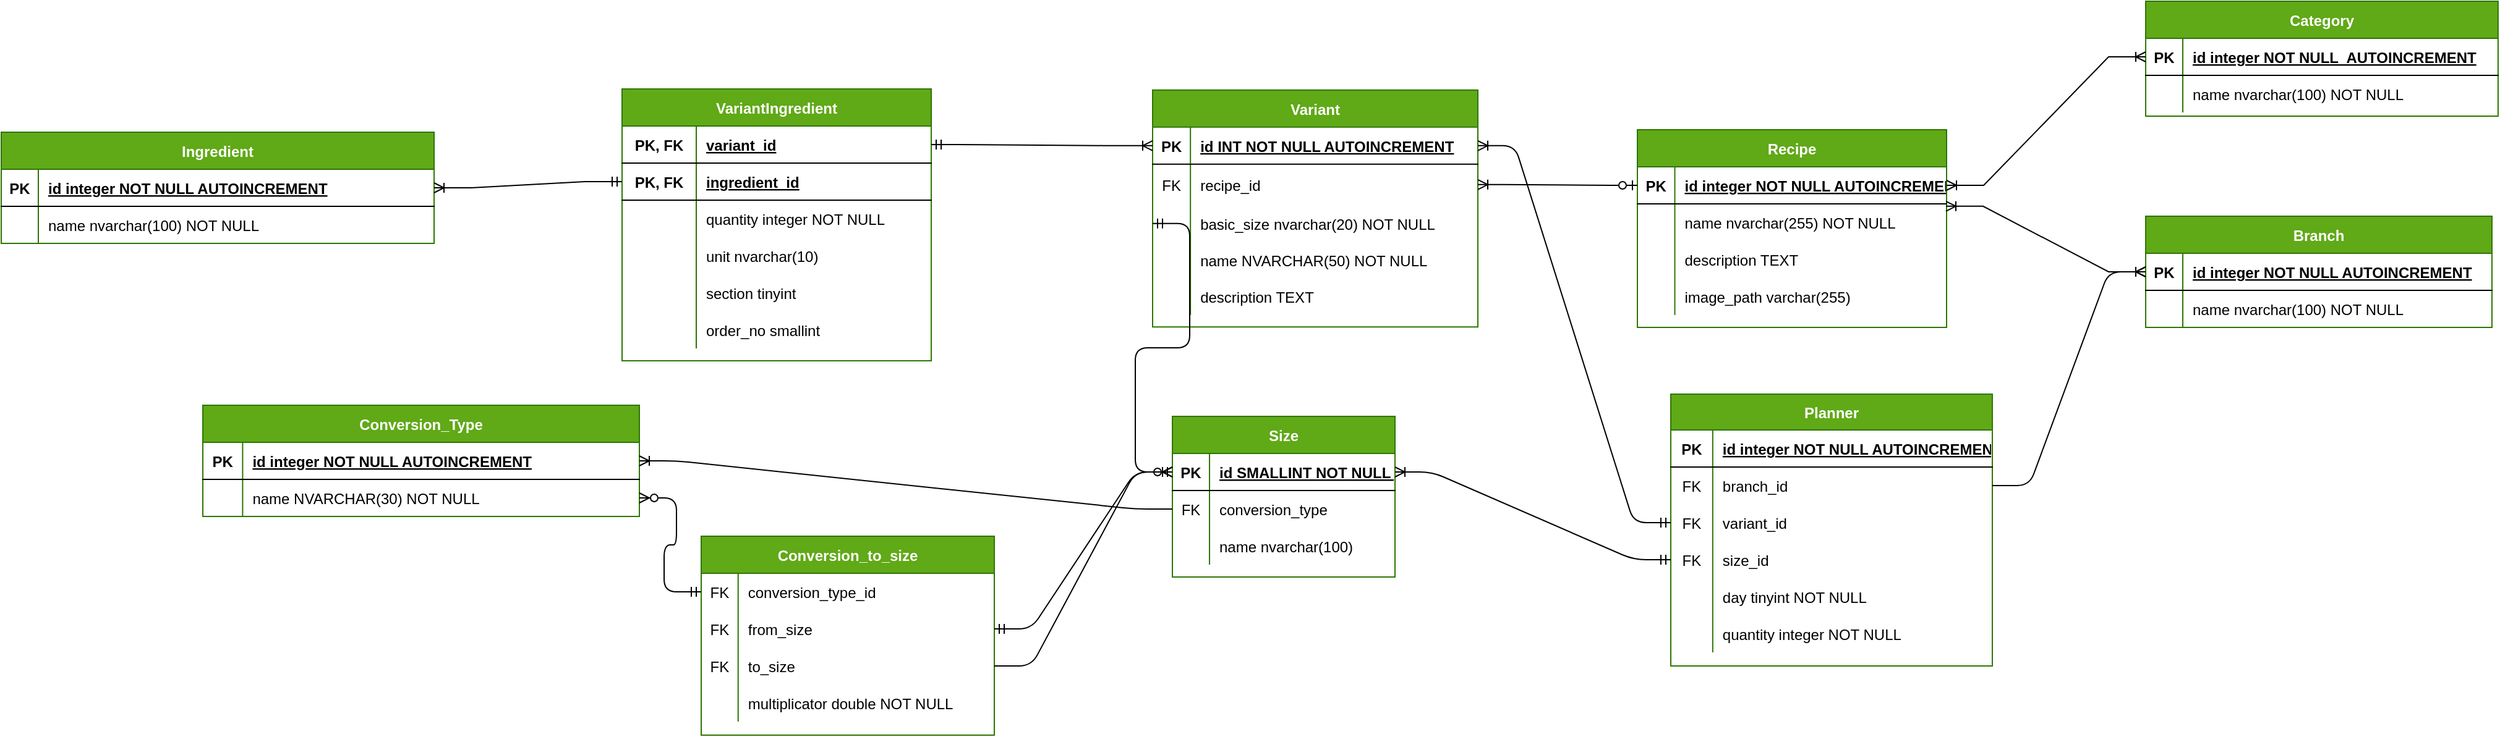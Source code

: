 <mxfile>
    <diagram id="R2lEEEUBdFMjLlhIrx00" name="Page-1">
        <mxGraphModel dx="2978" dy="829" grid="0" gridSize="10" guides="1" tooltips="1" connect="1" arrows="1" fold="1" page="0" pageScale="1" pageWidth="850" pageHeight="1100" math="0" shadow="0" extFonts="Permanent Marker^https://fonts.googleapis.com/css?family=Permanent+Marker">
            <root>
                <mxCell id="0"/>
                <mxCell id="1" parent="0"/>
                <mxCell id="C-vyLk0tnHw3VtMMgP7b-2" value="Category" style="shape=table;startSize=30;container=1;collapsible=1;childLayout=tableLayout;fixedRows=1;rowLines=0;fontStyle=1;align=center;resizeLast=1;fillColor=#60a917;fontColor=#ffffff;strokeColor=#2D7600;" parent="1" vertex="1">
                    <mxGeometry x="488" y="132" width="284.97" height="93" as="geometry"/>
                </mxCell>
                <mxCell id="C-vyLk0tnHw3VtMMgP7b-3" value="" style="shape=partialRectangle;collapsible=0;dropTarget=0;pointerEvents=0;fillColor=none;points=[[0,0.5],[1,0.5]];portConstraint=eastwest;top=0;left=0;right=0;bottom=1;" parent="C-vyLk0tnHw3VtMMgP7b-2" vertex="1">
                    <mxGeometry y="30" width="284.97" height="30" as="geometry"/>
                </mxCell>
                <mxCell id="C-vyLk0tnHw3VtMMgP7b-4" value="PK" style="shape=partialRectangle;overflow=hidden;connectable=0;fillColor=none;top=0;left=0;bottom=0;right=0;fontStyle=1;" parent="C-vyLk0tnHw3VtMMgP7b-3" vertex="1">
                    <mxGeometry width="30" height="30" as="geometry">
                        <mxRectangle width="30" height="30" as="alternateBounds"/>
                    </mxGeometry>
                </mxCell>
                <mxCell id="C-vyLk0tnHw3VtMMgP7b-5" value="id integer NOT NULL  AUTOINCREMENT" style="shape=partialRectangle;overflow=hidden;connectable=0;fillColor=none;top=0;left=0;bottom=0;right=0;align=left;spacingLeft=6;fontStyle=5;" parent="C-vyLk0tnHw3VtMMgP7b-3" vertex="1">
                    <mxGeometry x="30" width="254.97" height="30" as="geometry">
                        <mxRectangle width="254.97" height="30" as="alternateBounds"/>
                    </mxGeometry>
                </mxCell>
                <mxCell id="C-vyLk0tnHw3VtMMgP7b-6" value="" style="shape=partialRectangle;collapsible=0;dropTarget=0;pointerEvents=0;fillColor=none;points=[[0,0.5],[1,0.5]];portConstraint=eastwest;top=0;left=0;right=0;bottom=0;" parent="C-vyLk0tnHw3VtMMgP7b-2" vertex="1">
                    <mxGeometry y="60" width="284.97" height="30" as="geometry"/>
                </mxCell>
                <mxCell id="C-vyLk0tnHw3VtMMgP7b-7" value="" style="shape=partialRectangle;overflow=hidden;connectable=0;fillColor=none;top=0;left=0;bottom=0;right=0;" parent="C-vyLk0tnHw3VtMMgP7b-6" vertex="1">
                    <mxGeometry width="30" height="30" as="geometry">
                        <mxRectangle width="30" height="30" as="alternateBounds"/>
                    </mxGeometry>
                </mxCell>
                <mxCell id="C-vyLk0tnHw3VtMMgP7b-8" value="name nvarchar(100) NOT NULL" style="shape=partialRectangle;overflow=hidden;connectable=0;fillColor=none;top=0;left=0;bottom=0;right=0;align=left;spacingLeft=6;" parent="C-vyLk0tnHw3VtMMgP7b-6" vertex="1">
                    <mxGeometry x="30" width="254.97" height="30" as="geometry">
                        <mxRectangle width="254.97" height="30" as="alternateBounds"/>
                    </mxGeometry>
                </mxCell>
                <mxCell id="C-vyLk0tnHw3VtMMgP7b-23" value="Recipe" style="shape=table;startSize=30;container=1;collapsible=1;childLayout=tableLayout;fixedRows=1;rowLines=0;fontStyle=1;align=center;resizeLast=1;fillColor=#60a917;fontColor=#ffffff;strokeColor=#2D7600;" parent="1" vertex="1">
                    <mxGeometry x="77" y="236" width="250" height="160" as="geometry"/>
                </mxCell>
                <mxCell id="C-vyLk0tnHw3VtMMgP7b-24" value="" style="shape=partialRectangle;collapsible=0;dropTarget=0;pointerEvents=0;fillColor=none;points=[[0,0.5],[1,0.5]];portConstraint=eastwest;top=0;left=0;right=0;bottom=1;" parent="C-vyLk0tnHw3VtMMgP7b-23" vertex="1">
                    <mxGeometry y="30" width="250" height="30" as="geometry"/>
                </mxCell>
                <mxCell id="C-vyLk0tnHw3VtMMgP7b-25" value="PK" style="shape=partialRectangle;overflow=hidden;connectable=0;fillColor=none;top=0;left=0;bottom=0;right=0;fontStyle=1;" parent="C-vyLk0tnHw3VtMMgP7b-24" vertex="1">
                    <mxGeometry width="30.25" height="30" as="geometry">
                        <mxRectangle width="30.25" height="30" as="alternateBounds"/>
                    </mxGeometry>
                </mxCell>
                <mxCell id="C-vyLk0tnHw3VtMMgP7b-26" value="id integer NOT NULL AUTOINCREMENT" style="shape=partialRectangle;overflow=hidden;connectable=0;fillColor=none;top=0;left=0;bottom=0;right=0;align=left;spacingLeft=6;fontStyle=5;" parent="C-vyLk0tnHw3VtMMgP7b-24" vertex="1">
                    <mxGeometry x="30.25" width="219.75" height="30" as="geometry">
                        <mxRectangle width="219.75" height="30" as="alternateBounds"/>
                    </mxGeometry>
                </mxCell>
                <mxCell id="C-vyLk0tnHw3VtMMgP7b-27" value="" style="shape=partialRectangle;collapsible=0;dropTarget=0;pointerEvents=0;fillColor=none;points=[[0,0.5],[1,0.5]];portConstraint=eastwest;top=0;left=0;right=0;bottom=0;" parent="C-vyLk0tnHw3VtMMgP7b-23" vertex="1">
                    <mxGeometry y="60" width="250" height="30" as="geometry"/>
                </mxCell>
                <mxCell id="C-vyLk0tnHw3VtMMgP7b-28" value="" style="shape=partialRectangle;overflow=hidden;connectable=0;fillColor=none;top=0;left=0;bottom=0;right=0;" parent="C-vyLk0tnHw3VtMMgP7b-27" vertex="1">
                    <mxGeometry width="30.25" height="30" as="geometry">
                        <mxRectangle width="30.25" height="30" as="alternateBounds"/>
                    </mxGeometry>
                </mxCell>
                <mxCell id="C-vyLk0tnHw3VtMMgP7b-29" value="name nvarchar(255) NOT NULL" style="shape=partialRectangle;overflow=hidden;connectable=0;fillColor=none;top=0;left=0;bottom=0;right=0;align=left;spacingLeft=6;" parent="C-vyLk0tnHw3VtMMgP7b-27" vertex="1">
                    <mxGeometry x="30.25" width="219.75" height="30" as="geometry">
                        <mxRectangle width="219.75" height="30" as="alternateBounds"/>
                    </mxGeometry>
                </mxCell>
                <mxCell id="7V5k5rxInkLE_xDjsrg9-1" value="" style="shape=tableRow;horizontal=0;startSize=0;swimlaneHead=0;swimlaneBody=0;fillColor=none;collapsible=0;dropTarget=0;points=[[0,0.5],[1,0.5]];portConstraint=eastwest;top=0;left=0;right=0;bottom=0;" parent="C-vyLk0tnHw3VtMMgP7b-23" vertex="1">
                    <mxGeometry y="90" width="250" height="30" as="geometry"/>
                </mxCell>
                <mxCell id="7V5k5rxInkLE_xDjsrg9-2" value="" style="shape=partialRectangle;connectable=0;fillColor=none;top=0;left=0;bottom=0;right=0;editable=1;overflow=hidden;" parent="7V5k5rxInkLE_xDjsrg9-1" vertex="1">
                    <mxGeometry width="30.25" height="30" as="geometry">
                        <mxRectangle width="30.25" height="30" as="alternateBounds"/>
                    </mxGeometry>
                </mxCell>
                <mxCell id="7V5k5rxInkLE_xDjsrg9-3" value="description TEXT" style="shape=partialRectangle;connectable=0;fillColor=none;top=0;left=0;bottom=0;right=0;align=left;spacingLeft=6;overflow=hidden;" parent="7V5k5rxInkLE_xDjsrg9-1" vertex="1">
                    <mxGeometry x="30.25" width="219.75" height="30" as="geometry">
                        <mxRectangle width="219.75" height="30" as="alternateBounds"/>
                    </mxGeometry>
                </mxCell>
                <mxCell id="7V5k5rxInkLE_xDjsrg9-76" value="" style="shape=tableRow;horizontal=0;startSize=0;swimlaneHead=0;swimlaneBody=0;fillColor=none;collapsible=0;dropTarget=0;points=[[0,0.5],[1,0.5]];portConstraint=eastwest;top=0;left=0;right=0;bottom=0;" parent="C-vyLk0tnHw3VtMMgP7b-23" vertex="1">
                    <mxGeometry y="120" width="250" height="30" as="geometry"/>
                </mxCell>
                <mxCell id="7V5k5rxInkLE_xDjsrg9-77" value="" style="shape=partialRectangle;connectable=0;fillColor=none;top=0;left=0;bottom=0;right=0;editable=1;overflow=hidden;" parent="7V5k5rxInkLE_xDjsrg9-76" vertex="1">
                    <mxGeometry width="30.25" height="30" as="geometry">
                        <mxRectangle width="30.25" height="30" as="alternateBounds"/>
                    </mxGeometry>
                </mxCell>
                <mxCell id="7V5k5rxInkLE_xDjsrg9-78" value="image_path varchar(255)" style="shape=partialRectangle;connectable=0;fillColor=none;top=0;left=0;bottom=0;right=0;align=left;spacingLeft=6;overflow=hidden;" parent="7V5k5rxInkLE_xDjsrg9-76" vertex="1">
                    <mxGeometry x="30.25" width="219.75" height="30" as="geometry">
                        <mxRectangle width="219.75" height="30" as="alternateBounds"/>
                    </mxGeometry>
                </mxCell>
                <mxCell id="7V5k5rxInkLE_xDjsrg9-4" value="Ingredient" style="shape=table;startSize=30;container=1;collapsible=1;childLayout=tableLayout;fixedRows=1;rowLines=0;fontStyle=1;align=center;resizeLast=1;fillColor=#60a917;fontColor=#ffffff;strokeColor=#2D7600;" parent="1" vertex="1">
                    <mxGeometry x="-1246" y="238" width="350" height="90" as="geometry"/>
                </mxCell>
                <mxCell id="7V5k5rxInkLE_xDjsrg9-5" value="" style="shape=tableRow;horizontal=0;startSize=0;swimlaneHead=0;swimlaneBody=0;fillColor=none;collapsible=0;dropTarget=0;points=[[0,0.5],[1,0.5]];portConstraint=eastwest;top=0;left=0;right=0;bottom=1;" parent="7V5k5rxInkLE_xDjsrg9-4" vertex="1">
                    <mxGeometry y="30" width="350" height="30" as="geometry"/>
                </mxCell>
                <mxCell id="7V5k5rxInkLE_xDjsrg9-6" value="PK" style="shape=partialRectangle;connectable=0;fillColor=none;top=0;left=0;bottom=0;right=0;fontStyle=1;overflow=hidden;" parent="7V5k5rxInkLE_xDjsrg9-5" vertex="1">
                    <mxGeometry width="30" height="30" as="geometry">
                        <mxRectangle width="30" height="30" as="alternateBounds"/>
                    </mxGeometry>
                </mxCell>
                <mxCell id="7V5k5rxInkLE_xDjsrg9-7" value="id integer NOT NULL AUTOINCREMENT" style="shape=partialRectangle;connectable=0;fillColor=none;top=0;left=0;bottom=0;right=0;align=left;spacingLeft=6;fontStyle=5;overflow=hidden;" parent="7V5k5rxInkLE_xDjsrg9-5" vertex="1">
                    <mxGeometry x="30" width="320" height="30" as="geometry">
                        <mxRectangle width="320" height="30" as="alternateBounds"/>
                    </mxGeometry>
                </mxCell>
                <mxCell id="7V5k5rxInkLE_xDjsrg9-8" value="" style="shape=tableRow;horizontal=0;startSize=0;swimlaneHead=0;swimlaneBody=0;fillColor=none;collapsible=0;dropTarget=0;points=[[0,0.5],[1,0.5]];portConstraint=eastwest;top=0;left=0;right=0;bottom=0;" parent="7V5k5rxInkLE_xDjsrg9-4" vertex="1">
                    <mxGeometry y="60" width="350" height="30" as="geometry"/>
                </mxCell>
                <mxCell id="7V5k5rxInkLE_xDjsrg9-9" value="" style="shape=partialRectangle;connectable=0;fillColor=none;top=0;left=0;bottom=0;right=0;editable=1;overflow=hidden;" parent="7V5k5rxInkLE_xDjsrg9-8" vertex="1">
                    <mxGeometry width="30" height="30" as="geometry">
                        <mxRectangle width="30" height="30" as="alternateBounds"/>
                    </mxGeometry>
                </mxCell>
                <mxCell id="7V5k5rxInkLE_xDjsrg9-10" value="name nvarchar(100) NOT NULL" style="shape=partialRectangle;connectable=0;fillColor=none;top=0;left=0;bottom=0;right=0;align=left;spacingLeft=6;overflow=hidden;" parent="7V5k5rxInkLE_xDjsrg9-8" vertex="1">
                    <mxGeometry x="30" width="320" height="30" as="geometry">
                        <mxRectangle width="320" height="30" as="alternateBounds"/>
                    </mxGeometry>
                </mxCell>
                <mxCell id="7V5k5rxInkLE_xDjsrg9-21" value="Branch" style="shape=table;startSize=30;container=1;collapsible=1;childLayout=tableLayout;fixedRows=1;rowLines=0;fontStyle=1;align=center;resizeLast=1;fillColor=#60a917;fontColor=#ffffff;strokeColor=#2D7600;" parent="1" vertex="1">
                    <mxGeometry x="488" y="306" width="280" height="90" as="geometry"/>
                </mxCell>
                <mxCell id="7V5k5rxInkLE_xDjsrg9-22" value="" style="shape=tableRow;horizontal=0;startSize=0;swimlaneHead=0;swimlaneBody=0;fillColor=none;collapsible=0;dropTarget=0;points=[[0,0.5],[1,0.5]];portConstraint=eastwest;top=0;left=0;right=0;bottom=1;" parent="7V5k5rxInkLE_xDjsrg9-21" vertex="1">
                    <mxGeometry y="30" width="280" height="30" as="geometry"/>
                </mxCell>
                <mxCell id="7V5k5rxInkLE_xDjsrg9-23" value="PK" style="shape=partialRectangle;connectable=0;fillColor=none;top=0;left=0;bottom=0;right=0;fontStyle=1;overflow=hidden;" parent="7V5k5rxInkLE_xDjsrg9-22" vertex="1">
                    <mxGeometry width="30" height="30" as="geometry">
                        <mxRectangle width="30" height="30" as="alternateBounds"/>
                    </mxGeometry>
                </mxCell>
                <mxCell id="7V5k5rxInkLE_xDjsrg9-24" value="id integer NOT NULL AUTOINCREMENT" style="shape=partialRectangle;connectable=0;fillColor=none;top=0;left=0;bottom=0;right=0;align=left;spacingLeft=6;fontStyle=5;overflow=hidden;" parent="7V5k5rxInkLE_xDjsrg9-22" vertex="1">
                    <mxGeometry x="30" width="250" height="30" as="geometry">
                        <mxRectangle width="250" height="30" as="alternateBounds"/>
                    </mxGeometry>
                </mxCell>
                <mxCell id="7V5k5rxInkLE_xDjsrg9-25" value="" style="shape=tableRow;horizontal=0;startSize=0;swimlaneHead=0;swimlaneBody=0;fillColor=none;collapsible=0;dropTarget=0;points=[[0,0.5],[1,0.5]];portConstraint=eastwest;top=0;left=0;right=0;bottom=0;" parent="7V5k5rxInkLE_xDjsrg9-21" vertex="1">
                    <mxGeometry y="60" width="280" height="30" as="geometry"/>
                </mxCell>
                <mxCell id="7V5k5rxInkLE_xDjsrg9-26" value="" style="shape=partialRectangle;connectable=0;fillColor=none;top=0;left=0;bottom=0;right=0;editable=1;overflow=hidden;" parent="7V5k5rxInkLE_xDjsrg9-25" vertex="1">
                    <mxGeometry width="30" height="30" as="geometry">
                        <mxRectangle width="30" height="30" as="alternateBounds"/>
                    </mxGeometry>
                </mxCell>
                <mxCell id="7V5k5rxInkLE_xDjsrg9-27" value="name nvarchar(100) NOT NULL" style="shape=partialRectangle;connectable=0;fillColor=none;top=0;left=0;bottom=0;right=0;align=left;spacingLeft=6;overflow=hidden;" parent="7V5k5rxInkLE_xDjsrg9-25" vertex="1">
                    <mxGeometry x="30" width="250" height="30" as="geometry">
                        <mxRectangle width="250" height="30" as="alternateBounds"/>
                    </mxGeometry>
                </mxCell>
                <mxCell id="7V5k5rxInkLE_xDjsrg9-34" value="Planner" style="shape=table;startSize=29;container=1;collapsible=1;childLayout=tableLayout;fixedRows=1;rowLines=0;fontStyle=1;align=center;resizeLast=1;fillColor=#60a917;fontColor=#ffffff;strokeColor=#2D7600;" parent="1" vertex="1">
                    <mxGeometry x="104" y="450" width="260" height="220" as="geometry"/>
                </mxCell>
                <mxCell id="7V5k5rxInkLE_xDjsrg9-35" value="" style="shape=tableRow;horizontal=0;startSize=0;swimlaneHead=0;swimlaneBody=0;fillColor=none;collapsible=0;dropTarget=0;points=[[0,0.5],[1,0.5]];portConstraint=eastwest;top=0;left=0;right=0;bottom=1;" parent="7V5k5rxInkLE_xDjsrg9-34" vertex="1">
                    <mxGeometry y="29" width="260" height="30" as="geometry"/>
                </mxCell>
                <mxCell id="7V5k5rxInkLE_xDjsrg9-36" value="PK" style="shape=partialRectangle;connectable=0;fillColor=none;top=0;left=0;bottom=0;right=0;fontStyle=1;overflow=hidden;" parent="7V5k5rxInkLE_xDjsrg9-35" vertex="1">
                    <mxGeometry width="33.917" height="30" as="geometry">
                        <mxRectangle width="33.917" height="30" as="alternateBounds"/>
                    </mxGeometry>
                </mxCell>
                <mxCell id="7V5k5rxInkLE_xDjsrg9-37" value="id integer NOT NULL AUTOINCREMENT" style="shape=partialRectangle;connectable=0;fillColor=none;top=0;left=0;bottom=0;right=0;align=left;spacingLeft=6;fontStyle=5;overflow=hidden;" parent="7V5k5rxInkLE_xDjsrg9-35" vertex="1">
                    <mxGeometry x="33.917" width="226.083" height="30" as="geometry">
                        <mxRectangle width="226.083" height="30" as="alternateBounds"/>
                    </mxGeometry>
                </mxCell>
                <mxCell id="8" value="" style="shape=partialRectangle;collapsible=0;dropTarget=0;pointerEvents=0;fillColor=none;top=0;left=0;bottom=0;right=0;points=[[0,0.5],[1,0.5]];portConstraint=eastwest;" parent="7V5k5rxInkLE_xDjsrg9-34" vertex="1">
                    <mxGeometry y="59" width="260" height="30" as="geometry"/>
                </mxCell>
                <mxCell id="9" value="FK" style="shape=partialRectangle;connectable=0;fillColor=none;top=0;left=0;bottom=0;right=0;fontStyle=0;overflow=hidden;" parent="8" vertex="1">
                    <mxGeometry width="33.917" height="30" as="geometry">
                        <mxRectangle width="33.917" height="30" as="alternateBounds"/>
                    </mxGeometry>
                </mxCell>
                <mxCell id="10" value="branch_id" style="shape=partialRectangle;connectable=0;fillColor=none;top=0;left=0;bottom=0;right=0;align=left;spacingLeft=6;fontStyle=0;overflow=hidden;" parent="8" vertex="1">
                    <mxGeometry x="33.917" width="226.083" height="30" as="geometry">
                        <mxRectangle width="226.083" height="30" as="alternateBounds"/>
                    </mxGeometry>
                </mxCell>
                <mxCell id="7V5k5rxInkLE_xDjsrg9-38" value="" style="shape=tableRow;horizontal=0;startSize=0;swimlaneHead=0;swimlaneBody=0;fillColor=none;collapsible=0;dropTarget=0;points=[[0,0.5],[1,0.5]];portConstraint=eastwest;top=0;left=0;right=0;bottom=0;" parent="7V5k5rxInkLE_xDjsrg9-34" vertex="1">
                    <mxGeometry y="89" width="260" height="30" as="geometry"/>
                </mxCell>
                <mxCell id="7V5k5rxInkLE_xDjsrg9-39" value="FK" style="shape=partialRectangle;connectable=0;fillColor=none;top=0;left=0;bottom=0;right=0;editable=1;overflow=hidden;" parent="7V5k5rxInkLE_xDjsrg9-38" vertex="1">
                    <mxGeometry width="33.917" height="30" as="geometry">
                        <mxRectangle width="33.917" height="30" as="alternateBounds"/>
                    </mxGeometry>
                </mxCell>
                <mxCell id="7V5k5rxInkLE_xDjsrg9-40" value="variant_id" style="shape=partialRectangle;connectable=0;fillColor=none;top=0;left=0;bottom=0;right=0;align=left;spacingLeft=6;overflow=hidden;" parent="7V5k5rxInkLE_xDjsrg9-38" vertex="1">
                    <mxGeometry x="33.917" width="226.083" height="30" as="geometry">
                        <mxRectangle width="226.083" height="30" as="alternateBounds"/>
                    </mxGeometry>
                </mxCell>
                <mxCell id="64" value="" style="shape=partialRectangle;collapsible=0;dropTarget=0;pointerEvents=0;fillColor=none;top=0;left=0;bottom=0;right=0;points=[[0,0.5],[1,0.5]];portConstraint=eastwest;" parent="7V5k5rxInkLE_xDjsrg9-34" vertex="1">
                    <mxGeometry y="119" width="260" height="30" as="geometry"/>
                </mxCell>
                <mxCell id="65" value="FK" style="shape=partialRectangle;connectable=0;fillColor=none;top=0;left=0;bottom=0;right=0;fontStyle=0;overflow=hidden;" parent="64" vertex="1">
                    <mxGeometry width="33.917" height="30" as="geometry">
                        <mxRectangle width="33.917" height="30" as="alternateBounds"/>
                    </mxGeometry>
                </mxCell>
                <mxCell id="66" value="size_id" style="shape=partialRectangle;connectable=0;fillColor=none;top=0;left=0;bottom=0;right=0;align=left;spacingLeft=6;fontStyle=0;overflow=hidden;" parent="64" vertex="1">
                    <mxGeometry x="33.917" width="226.083" height="30" as="geometry">
                        <mxRectangle width="226.083" height="30" as="alternateBounds"/>
                    </mxGeometry>
                </mxCell>
                <mxCell id="2" value="" style="shape=partialRectangle;collapsible=0;dropTarget=0;pointerEvents=0;fillColor=none;top=0;left=0;bottom=0;right=0;points=[[0,0.5],[1,0.5]];portConstraint=eastwest;" parent="7V5k5rxInkLE_xDjsrg9-34" vertex="1">
                    <mxGeometry y="149" width="260" height="30" as="geometry"/>
                </mxCell>
                <mxCell id="3" value="" style="shape=partialRectangle;connectable=0;fillColor=none;top=0;left=0;bottom=0;right=0;editable=1;overflow=hidden;" parent="2" vertex="1">
                    <mxGeometry width="33.917" height="30" as="geometry">
                        <mxRectangle width="33.917" height="30" as="alternateBounds"/>
                    </mxGeometry>
                </mxCell>
                <mxCell id="4" value="day tinyint NOT NULL" style="shape=partialRectangle;connectable=0;fillColor=none;top=0;left=0;bottom=0;right=0;align=left;spacingLeft=6;overflow=hidden;" parent="2" vertex="1">
                    <mxGeometry x="33.917" width="226.083" height="30" as="geometry">
                        <mxRectangle width="226.083" height="30" as="alternateBounds"/>
                    </mxGeometry>
                </mxCell>
                <mxCell id="7V5k5rxInkLE_xDjsrg9-41" value="" style="shape=tableRow;horizontal=0;startSize=0;swimlaneHead=0;swimlaneBody=0;fillColor=none;collapsible=0;dropTarget=0;points=[[0,0.5],[1,0.5]];portConstraint=eastwest;top=0;left=0;right=0;bottom=0;" parent="7V5k5rxInkLE_xDjsrg9-34" vertex="1">
                    <mxGeometry y="179" width="260" height="30" as="geometry"/>
                </mxCell>
                <mxCell id="7V5k5rxInkLE_xDjsrg9-42" value="" style="shape=partialRectangle;connectable=0;fillColor=none;top=0;left=0;bottom=0;right=0;editable=1;overflow=hidden;" parent="7V5k5rxInkLE_xDjsrg9-41" vertex="1">
                    <mxGeometry width="33.917" height="30" as="geometry">
                        <mxRectangle width="33.917" height="30" as="alternateBounds"/>
                    </mxGeometry>
                </mxCell>
                <mxCell id="7V5k5rxInkLE_xDjsrg9-43" value="quantity integer NOT NULL" style="shape=partialRectangle;connectable=0;fillColor=none;top=0;left=0;bottom=0;right=0;align=left;spacingLeft=6;overflow=hidden;" parent="7V5k5rxInkLE_xDjsrg9-41" vertex="1">
                    <mxGeometry x="33.917" width="226.083" height="30" as="geometry">
                        <mxRectangle width="226.083" height="30" as="alternateBounds"/>
                    </mxGeometry>
                </mxCell>
                <mxCell id="7V5k5rxInkLE_xDjsrg9-55" value="" style="edgeStyle=entityRelationEdgeStyle;fontSize=12;html=1;endArrow=ERoneToMany;startArrow=ERoneToMany;rounded=0;exitX=1;exitY=0.5;exitDx=0;exitDy=0;entryX=0;entryY=0.5;entryDx=0;entryDy=0;" parent="1" source="C-vyLk0tnHw3VtMMgP7b-24" target="C-vyLk0tnHw3VtMMgP7b-3" edge="1">
                    <mxGeometry width="100" height="100" relative="1" as="geometry">
                        <mxPoint x="460" y="460" as="sourcePoint"/>
                        <mxPoint x="560" y="360" as="targetPoint"/>
                    </mxGeometry>
                </mxCell>
                <mxCell id="7V5k5rxInkLE_xDjsrg9-56" value="" style="edgeStyle=entityRelationEdgeStyle;fontSize=12;html=1;endArrow=ERoneToMany;startArrow=ERoneToMany;rounded=0;exitX=0.998;exitY=0.063;exitDx=0;exitDy=0;exitPerimeter=0;entryX=0;entryY=0.5;entryDx=0;entryDy=0;" parent="1" source="C-vyLk0tnHw3VtMMgP7b-27" target="7V5k5rxInkLE_xDjsrg9-22" edge="1">
                    <mxGeometry width="100" height="100" relative="1" as="geometry">
                        <mxPoint x="460" y="460" as="sourcePoint"/>
                        <mxPoint x="560" y="360" as="targetPoint"/>
                    </mxGeometry>
                </mxCell>
                <mxCell id="7V5k5rxInkLE_xDjsrg9-58" value="VariantIngredient" style="shape=table;startSize=30;container=1;collapsible=1;childLayout=tableLayout;fixedRows=1;rowLines=0;fontStyle=1;align=center;resizeLast=1;fillColor=#60a917;fontColor=#ffffff;strokeColor=#2D7600;" parent="1" vertex="1">
                    <mxGeometry x="-744" y="203" width="250" height="220" as="geometry"/>
                </mxCell>
                <mxCell id="7V5k5rxInkLE_xDjsrg9-59" value="" style="shape=tableRow;horizontal=0;startSize=0;swimlaneHead=0;swimlaneBody=0;fillColor=none;collapsible=0;dropTarget=0;points=[[0,0.5],[1,0.5]];portConstraint=eastwest;top=0;left=0;right=0;bottom=1;" parent="7V5k5rxInkLE_xDjsrg9-58" vertex="1">
                    <mxGeometry y="30" width="250" height="30" as="geometry"/>
                </mxCell>
                <mxCell id="7V5k5rxInkLE_xDjsrg9-60" value="PK, FK" style="shape=partialRectangle;connectable=0;fillColor=none;top=0;left=0;bottom=0;right=0;fontStyle=1;overflow=hidden;" parent="7V5k5rxInkLE_xDjsrg9-59" vertex="1">
                    <mxGeometry width="60" height="30" as="geometry">
                        <mxRectangle width="60" height="30" as="alternateBounds"/>
                    </mxGeometry>
                </mxCell>
                <mxCell id="7V5k5rxInkLE_xDjsrg9-61" value="variant_id" style="shape=partialRectangle;connectable=0;fillColor=none;top=0;left=0;bottom=0;right=0;align=left;spacingLeft=6;fontStyle=5;overflow=hidden;" parent="7V5k5rxInkLE_xDjsrg9-59" vertex="1">
                    <mxGeometry x="60" width="190" height="30" as="geometry">
                        <mxRectangle width="190" height="30" as="alternateBounds"/>
                    </mxGeometry>
                </mxCell>
                <mxCell id="7V5k5rxInkLE_xDjsrg9-71" value="" style="shape=tableRow;horizontal=0;startSize=0;swimlaneHead=0;swimlaneBody=0;fillColor=none;collapsible=0;dropTarget=0;points=[[0,0.5],[1,0.5]];portConstraint=eastwest;top=0;left=0;right=0;bottom=1;" parent="7V5k5rxInkLE_xDjsrg9-58" vertex="1">
                    <mxGeometry y="60" width="250" height="30" as="geometry"/>
                </mxCell>
                <mxCell id="7V5k5rxInkLE_xDjsrg9-72" value="PK, FK" style="shape=partialRectangle;connectable=0;fillColor=none;top=0;left=0;bottom=0;right=0;fontStyle=1;overflow=hidden;" parent="7V5k5rxInkLE_xDjsrg9-71" vertex="1">
                    <mxGeometry width="60" height="30" as="geometry">
                        <mxRectangle width="60" height="30" as="alternateBounds"/>
                    </mxGeometry>
                </mxCell>
                <mxCell id="7V5k5rxInkLE_xDjsrg9-73" value="ingredient_id" style="shape=partialRectangle;connectable=0;fillColor=none;top=0;left=0;bottom=0;right=0;align=left;spacingLeft=6;fontStyle=5;overflow=hidden;" parent="7V5k5rxInkLE_xDjsrg9-71" vertex="1">
                    <mxGeometry x="60" width="190" height="30" as="geometry">
                        <mxRectangle width="190" height="30" as="alternateBounds"/>
                    </mxGeometry>
                </mxCell>
                <mxCell id="7V5k5rxInkLE_xDjsrg9-62" value="" style="shape=tableRow;horizontal=0;startSize=0;swimlaneHead=0;swimlaneBody=0;fillColor=none;collapsible=0;dropTarget=0;points=[[0,0.5],[1,0.5]];portConstraint=eastwest;top=0;left=0;right=0;bottom=0;" parent="7V5k5rxInkLE_xDjsrg9-58" vertex="1">
                    <mxGeometry y="90" width="250" height="30" as="geometry"/>
                </mxCell>
                <mxCell id="7V5k5rxInkLE_xDjsrg9-63" value="" style="shape=partialRectangle;connectable=0;fillColor=none;top=0;left=0;bottom=0;right=0;editable=1;overflow=hidden;" parent="7V5k5rxInkLE_xDjsrg9-62" vertex="1">
                    <mxGeometry width="60" height="30" as="geometry">
                        <mxRectangle width="60" height="30" as="alternateBounds"/>
                    </mxGeometry>
                </mxCell>
                <mxCell id="7V5k5rxInkLE_xDjsrg9-64" value="quantity integer NOT NULL" style="shape=partialRectangle;connectable=0;fillColor=none;top=0;left=0;bottom=0;right=0;align=left;spacingLeft=6;overflow=hidden;" parent="7V5k5rxInkLE_xDjsrg9-62" vertex="1">
                    <mxGeometry x="60" width="190" height="30" as="geometry">
                        <mxRectangle width="190" height="30" as="alternateBounds"/>
                    </mxGeometry>
                </mxCell>
                <mxCell id="140" value="" style="shape=partialRectangle;collapsible=0;dropTarget=0;pointerEvents=0;fillColor=none;top=0;left=0;bottom=0;right=0;points=[[0,0.5],[1,0.5]];portConstraint=eastwest;" vertex="1" parent="7V5k5rxInkLE_xDjsrg9-58">
                    <mxGeometry y="120" width="250" height="30" as="geometry"/>
                </mxCell>
                <mxCell id="141" value="" style="shape=partialRectangle;connectable=0;fillColor=none;top=0;left=0;bottom=0;right=0;editable=1;overflow=hidden;" vertex="1" parent="140">
                    <mxGeometry width="60" height="30" as="geometry">
                        <mxRectangle width="60" height="30" as="alternateBounds"/>
                    </mxGeometry>
                </mxCell>
                <mxCell id="142" value="unit nvarchar(10)" style="shape=partialRectangle;connectable=0;fillColor=none;top=0;left=0;bottom=0;right=0;align=left;spacingLeft=6;overflow=hidden;" vertex="1" parent="140">
                    <mxGeometry x="60" width="190" height="30" as="geometry">
                        <mxRectangle width="190" height="30" as="alternateBounds"/>
                    </mxGeometry>
                </mxCell>
                <mxCell id="7V5k5rxInkLE_xDjsrg9-65" value="" style="shape=tableRow;horizontal=0;startSize=0;swimlaneHead=0;swimlaneBody=0;fillColor=none;collapsible=0;dropTarget=0;points=[[0,0.5],[1,0.5]];portConstraint=eastwest;top=0;left=0;right=0;bottom=0;" parent="7V5k5rxInkLE_xDjsrg9-58" vertex="1">
                    <mxGeometry y="150" width="250" height="30" as="geometry"/>
                </mxCell>
                <mxCell id="7V5k5rxInkLE_xDjsrg9-66" value="" style="shape=partialRectangle;connectable=0;fillColor=none;top=0;left=0;bottom=0;right=0;editable=1;overflow=hidden;" parent="7V5k5rxInkLE_xDjsrg9-65" vertex="1">
                    <mxGeometry width="60" height="30" as="geometry">
                        <mxRectangle width="60" height="30" as="alternateBounds"/>
                    </mxGeometry>
                </mxCell>
                <mxCell id="7V5k5rxInkLE_xDjsrg9-67" value="section tinyint" style="shape=partialRectangle;connectable=0;fillColor=none;top=0;left=0;bottom=0;right=0;align=left;spacingLeft=6;overflow=hidden;" parent="7V5k5rxInkLE_xDjsrg9-65" vertex="1">
                    <mxGeometry x="60" width="190" height="30" as="geometry">
                        <mxRectangle width="190" height="30" as="alternateBounds"/>
                    </mxGeometry>
                </mxCell>
                <mxCell id="7V5k5rxInkLE_xDjsrg9-68" value="" style="shape=tableRow;horizontal=0;startSize=0;swimlaneHead=0;swimlaneBody=0;fillColor=none;collapsible=0;dropTarget=0;points=[[0,0.5],[1,0.5]];portConstraint=eastwest;top=0;left=0;right=0;bottom=0;" parent="7V5k5rxInkLE_xDjsrg9-58" vertex="1">
                    <mxGeometry y="180" width="250" height="30" as="geometry"/>
                </mxCell>
                <mxCell id="7V5k5rxInkLE_xDjsrg9-69" value="" style="shape=partialRectangle;connectable=0;fillColor=none;top=0;left=0;bottom=0;right=0;editable=1;overflow=hidden;" parent="7V5k5rxInkLE_xDjsrg9-68" vertex="1">
                    <mxGeometry width="60" height="30" as="geometry">
                        <mxRectangle width="60" height="30" as="alternateBounds"/>
                    </mxGeometry>
                </mxCell>
                <mxCell id="7V5k5rxInkLE_xDjsrg9-70" value="order_no smallint" style="shape=partialRectangle;connectable=0;fillColor=none;top=0;left=0;bottom=0;right=0;align=left;spacingLeft=6;overflow=hidden;" parent="7V5k5rxInkLE_xDjsrg9-68" vertex="1">
                    <mxGeometry x="60" width="190" height="30" as="geometry">
                        <mxRectangle width="190" height="30" as="alternateBounds"/>
                    </mxGeometry>
                </mxCell>
                <mxCell id="7V5k5rxInkLE_xDjsrg9-74" value="" style="edgeStyle=entityRelationEdgeStyle;fontSize=12;html=1;endArrow=ERoneToMany;startArrow=ERmandOne;rounded=0;exitX=0;exitY=0.5;exitDx=0;exitDy=0;entryX=1;entryY=0.5;entryDx=0;entryDy=0;" parent="1" source="7V5k5rxInkLE_xDjsrg9-71" target="7V5k5rxInkLE_xDjsrg9-5" edge="1">
                    <mxGeometry width="100" height="100" relative="1" as="geometry">
                        <mxPoint x="-490" y="326" as="sourcePoint"/>
                        <mxPoint x="-630" y="276" as="targetPoint"/>
                    </mxGeometry>
                </mxCell>
                <mxCell id="11" value="Variant" style="shape=table;startSize=30;container=1;collapsible=1;childLayout=tableLayout;fixedRows=1;rowLines=0;fontStyle=1;align=center;resizeLast=1;fillColor=#60a917;fontColor=#ffffff;strokeColor=#2D7600;" parent="1" vertex="1">
                    <mxGeometry x="-315" y="203.91" width="263" height="191.749" as="geometry"/>
                </mxCell>
                <mxCell id="12" value="" style="shape=partialRectangle;collapsible=0;dropTarget=0;pointerEvents=0;fillColor=none;top=0;left=0;bottom=1;right=0;points=[[0,0.5],[1,0.5]];portConstraint=eastwest;" parent="11" vertex="1">
                    <mxGeometry y="30" width="263" height="30" as="geometry"/>
                </mxCell>
                <mxCell id="13" value="PK" style="shape=partialRectangle;connectable=0;fillColor=none;top=0;left=0;bottom=0;right=0;fontStyle=1;overflow=hidden;" parent="12" vertex="1">
                    <mxGeometry width="30.583" height="30" as="geometry">
                        <mxRectangle width="30.583" height="30" as="alternateBounds"/>
                    </mxGeometry>
                </mxCell>
                <mxCell id="14" value="id INT NOT NULL AUTOINCREMENT" style="shape=partialRectangle;connectable=0;fillColor=none;top=0;left=0;bottom=0;right=0;align=left;spacingLeft=6;fontStyle=5;overflow=hidden;" parent="12" vertex="1">
                    <mxGeometry x="30.583" width="232.417" height="30" as="geometry">
                        <mxRectangle width="232.417" height="30" as="alternateBounds"/>
                    </mxGeometry>
                </mxCell>
                <mxCell id="24" value="" style="shape=partialRectangle;collapsible=0;dropTarget=0;pointerEvents=0;fillColor=none;top=0;left=0;bottom=0;right=0;points=[[0,0.5],[1,0.5]];portConstraint=eastwest;" parent="11" vertex="1">
                    <mxGeometry y="60" width="263" height="33" as="geometry"/>
                </mxCell>
                <mxCell id="25" value="FK" style="shape=partialRectangle;connectable=0;fillColor=none;top=0;left=0;bottom=0;right=0;fontStyle=0;overflow=hidden;" parent="24" vertex="1">
                    <mxGeometry width="30.583" height="33" as="geometry">
                        <mxRectangle width="30.583" height="33" as="alternateBounds"/>
                    </mxGeometry>
                </mxCell>
                <mxCell id="26" value="recipe_id" style="shape=partialRectangle;connectable=0;fillColor=none;top=0;left=0;bottom=0;right=0;align=left;spacingLeft=6;fontStyle=0;overflow=hidden;" parent="24" vertex="1">
                    <mxGeometry x="30.583" width="232.417" height="33" as="geometry">
                        <mxRectangle width="232.417" height="33" as="alternateBounds"/>
                    </mxGeometry>
                </mxCell>
                <mxCell id="36" value="" style="shape=partialRectangle;collapsible=0;dropTarget=0;pointerEvents=0;fillColor=none;top=0;left=0;bottom=0;right=0;points=[[0,0.5],[1,0.5]];portConstraint=eastwest;" parent="11" vertex="1">
                    <mxGeometry y="93" width="263" height="30" as="geometry"/>
                </mxCell>
                <mxCell id="37" value="" style="shape=partialRectangle;connectable=0;fillColor=none;top=0;left=0;bottom=0;right=0;editable=1;overflow=hidden;" parent="36" vertex="1">
                    <mxGeometry width="30.583" height="30" as="geometry">
                        <mxRectangle width="30.583" height="30" as="alternateBounds"/>
                    </mxGeometry>
                </mxCell>
                <mxCell id="38" value="basic_size nvarchar(20) NOT NULL" style="shape=partialRectangle;connectable=0;fillColor=none;top=0;left=0;bottom=0;right=0;align=left;spacingLeft=6;overflow=hidden;" parent="36" vertex="1">
                    <mxGeometry x="30.583" width="232.417" height="30" as="geometry">
                        <mxRectangle width="232.417" height="30" as="alternateBounds"/>
                    </mxGeometry>
                </mxCell>
                <mxCell id="15" value="" style="shape=partialRectangle;collapsible=0;dropTarget=0;pointerEvents=0;fillColor=none;top=0;left=0;bottom=0;right=0;points=[[0,0.5],[1,0.5]];portConstraint=eastwest;" parent="11" vertex="1">
                    <mxGeometry y="123" width="263" height="29" as="geometry"/>
                </mxCell>
                <mxCell id="16" value="" style="shape=partialRectangle;connectable=0;fillColor=none;top=0;left=0;bottom=0;right=0;editable=1;overflow=hidden;" parent="15" vertex="1">
                    <mxGeometry width="30.583" height="29" as="geometry">
                        <mxRectangle width="30.583" height="29" as="alternateBounds"/>
                    </mxGeometry>
                </mxCell>
                <mxCell id="17" value="name NVARCHAR(50) NOT NULL" style="shape=partialRectangle;connectable=0;fillColor=none;top=0;left=0;bottom=0;right=0;align=left;spacingLeft=6;overflow=hidden;" parent="15" vertex="1">
                    <mxGeometry x="30.583" width="232.417" height="29" as="geometry">
                        <mxRectangle width="232.417" height="29" as="alternateBounds"/>
                    </mxGeometry>
                </mxCell>
                <mxCell id="118" value="" style="shape=partialRectangle;collapsible=0;dropTarget=0;pointerEvents=0;fillColor=none;top=0;left=0;bottom=0;right=0;points=[[0,0.5],[1,0.5]];portConstraint=eastwest;" vertex="1" parent="11">
                    <mxGeometry y="152" width="263" height="30" as="geometry"/>
                </mxCell>
                <mxCell id="119" value="" style="shape=partialRectangle;connectable=0;fillColor=none;top=0;left=0;bottom=0;right=0;editable=1;overflow=hidden;" vertex="1" parent="118">
                    <mxGeometry width="30.583" height="30" as="geometry">
                        <mxRectangle width="30.583" height="30" as="alternateBounds"/>
                    </mxGeometry>
                </mxCell>
                <mxCell id="120" value="description TEXT" style="shape=partialRectangle;connectable=0;fillColor=none;top=0;left=0;bottom=0;right=0;align=left;spacingLeft=6;overflow=hidden;" vertex="1" parent="118">
                    <mxGeometry x="30.583" width="232.417" height="30" as="geometry">
                        <mxRectangle width="232.417" height="30" as="alternateBounds"/>
                    </mxGeometry>
                </mxCell>
                <mxCell id="27" value="" style="edgeStyle=entityRelationEdgeStyle;fontSize=12;html=1;endArrow=ERoneToMany;startArrow=ERzeroToOne;exitX=0;exitY=0.5;exitDx=0;exitDy=0;entryX=1;entryY=0.5;entryDx=0;entryDy=0;" parent="1" source="C-vyLk0tnHw3VtMMgP7b-24" target="24" edge="1">
                    <mxGeometry width="100" height="100" relative="1" as="geometry">
                        <mxPoint x="-336" y="706" as="sourcePoint"/>
                        <mxPoint x="63" y="583" as="targetPoint"/>
                    </mxGeometry>
                </mxCell>
                <mxCell id="28" value="" style="edgeStyle=entityRelationEdgeStyle;fontSize=12;html=1;endArrow=ERoneToMany;startArrow=ERmandOne;exitX=1;exitY=0.5;exitDx=0;exitDy=0;entryX=0;entryY=0.5;entryDx=0;entryDy=0;" parent="1" source="7V5k5rxInkLE_xDjsrg9-59" target="12" edge="1">
                    <mxGeometry width="100" height="100" relative="1" as="geometry">
                        <mxPoint x="-384" y="559" as="sourcePoint"/>
                        <mxPoint x="-284" y="459" as="targetPoint"/>
                    </mxGeometry>
                </mxCell>
                <mxCell id="29" value="Conversion_Type" style="shape=table;startSize=30;container=1;collapsible=1;childLayout=tableLayout;fixedRows=1;rowLines=0;fontStyle=1;align=center;resizeLast=1;fillColor=#60a917;fontColor=#ffffff;strokeColor=#2D7600;" parent="1" vertex="1">
                    <mxGeometry x="-1083" y="459" width="353" height="90" as="geometry"/>
                </mxCell>
                <mxCell id="30" value="" style="shape=partialRectangle;collapsible=0;dropTarget=0;pointerEvents=0;fillColor=none;top=0;left=0;bottom=1;right=0;points=[[0,0.5],[1,0.5]];portConstraint=eastwest;" parent="29" vertex="1">
                    <mxGeometry y="30" width="353" height="30" as="geometry"/>
                </mxCell>
                <mxCell id="31" value="PK" style="shape=partialRectangle;connectable=0;fillColor=none;top=0;left=0;bottom=0;right=0;fontStyle=1;overflow=hidden;" parent="30" vertex="1">
                    <mxGeometry width="32.196" height="30" as="geometry">
                        <mxRectangle width="32.196" height="30" as="alternateBounds"/>
                    </mxGeometry>
                </mxCell>
                <mxCell id="32" value="id integer NOT NULL AUTOINCREMENT" style="shape=partialRectangle;connectable=0;fillColor=none;top=0;left=0;bottom=0;right=0;align=left;spacingLeft=6;fontStyle=5;overflow=hidden;" parent="30" vertex="1">
                    <mxGeometry x="32.196" width="320.804" height="30" as="geometry">
                        <mxRectangle width="320.804" height="30" as="alternateBounds"/>
                    </mxGeometry>
                </mxCell>
                <mxCell id="33" value="" style="shape=partialRectangle;collapsible=0;dropTarget=0;pointerEvents=0;fillColor=none;top=0;left=0;bottom=0;right=0;points=[[0,0.5],[1,0.5]];portConstraint=eastwest;" parent="29" vertex="1">
                    <mxGeometry y="60" width="353" height="30" as="geometry"/>
                </mxCell>
                <mxCell id="34" value="" style="shape=partialRectangle;connectable=0;fillColor=none;top=0;left=0;bottom=0;right=0;editable=1;overflow=hidden;" parent="33" vertex="1">
                    <mxGeometry width="32.196" height="30" as="geometry">
                        <mxRectangle width="32.196" height="30" as="alternateBounds"/>
                    </mxGeometry>
                </mxCell>
                <mxCell id="35" value="name NVARCHAR(30) NOT NULL" style="shape=partialRectangle;connectable=0;fillColor=none;top=0;left=0;bottom=0;right=0;align=left;spacingLeft=6;overflow=hidden;" parent="33" vertex="1">
                    <mxGeometry x="32.196" width="320.804" height="30" as="geometry">
                        <mxRectangle width="320.804" height="30" as="alternateBounds"/>
                    </mxGeometry>
                </mxCell>
                <mxCell id="43" value="" style="edgeStyle=entityRelationEdgeStyle;fontSize=12;html=1;endArrow=ERoneToMany;startArrow=ERmandOne;exitX=0;exitY=0.5;exitDx=0;exitDy=0;entryX=1;entryY=0.5;entryDx=0;entryDy=0;" parent="1" source="7V5k5rxInkLE_xDjsrg9-38" target="12" edge="1">
                    <mxGeometry width="100" height="100" relative="1" as="geometry">
                        <mxPoint x="-46" y="442" as="sourcePoint"/>
                        <mxPoint x="54" y="342" as="targetPoint"/>
                    </mxGeometry>
                </mxCell>
                <mxCell id="44" value="Size" style="shape=table;startSize=30;container=1;collapsible=1;childLayout=tableLayout;fixedRows=1;rowLines=0;fontStyle=1;align=center;resizeLast=1;fillColor=#60a917;fontColor=#ffffff;strokeColor=#2D7600;" parent="1" vertex="1">
                    <mxGeometry x="-299" y="468" width="180" height="130" as="geometry"/>
                </mxCell>
                <mxCell id="45" value="" style="shape=partialRectangle;collapsible=0;dropTarget=0;pointerEvents=0;fillColor=none;top=0;left=0;bottom=1;right=0;points=[[0,0.5],[1,0.5]];portConstraint=eastwest;" parent="44" vertex="1">
                    <mxGeometry y="30" width="180" height="30" as="geometry"/>
                </mxCell>
                <mxCell id="46" value="PK" style="shape=partialRectangle;connectable=0;fillColor=none;top=0;left=0;bottom=0;right=0;fontStyle=1;overflow=hidden;" parent="45" vertex="1">
                    <mxGeometry width="30" height="30" as="geometry">
                        <mxRectangle width="30" height="30" as="alternateBounds"/>
                    </mxGeometry>
                </mxCell>
                <mxCell id="47" value="id SMALLINT NOT NULL AUTOINCREMENT" style="shape=partialRectangle;connectable=0;fillColor=none;top=0;left=0;bottom=0;right=0;align=left;spacingLeft=6;fontStyle=5;overflow=hidden;" parent="45" vertex="1">
                    <mxGeometry x="30" width="150" height="30" as="geometry">
                        <mxRectangle width="150" height="30" as="alternateBounds"/>
                    </mxGeometry>
                </mxCell>
                <mxCell id="48" value="" style="shape=partialRectangle;collapsible=0;dropTarget=0;pointerEvents=0;fillColor=none;top=0;left=0;bottom=0;right=0;points=[[0,0.5],[1,0.5]];portConstraint=eastwest;" parent="44" vertex="1">
                    <mxGeometry y="60" width="180" height="30" as="geometry"/>
                </mxCell>
                <mxCell id="49" value="FK" style="shape=partialRectangle;connectable=0;fillColor=none;top=0;left=0;bottom=0;right=0;editable=1;overflow=hidden;" parent="48" vertex="1">
                    <mxGeometry width="30" height="30" as="geometry">
                        <mxRectangle width="30" height="30" as="alternateBounds"/>
                    </mxGeometry>
                </mxCell>
                <mxCell id="50" value="conversion_type" style="shape=partialRectangle;connectable=0;fillColor=none;top=0;left=0;bottom=0;right=0;align=left;spacingLeft=6;overflow=hidden;" parent="48" vertex="1">
                    <mxGeometry x="30" width="150" height="30" as="geometry">
                        <mxRectangle width="150" height="30" as="alternateBounds"/>
                    </mxGeometry>
                </mxCell>
                <mxCell id="51" value="" style="shape=partialRectangle;collapsible=0;dropTarget=0;pointerEvents=0;fillColor=none;top=0;left=0;bottom=0;right=0;points=[[0,0.5],[1,0.5]];portConstraint=eastwest;" parent="44" vertex="1">
                    <mxGeometry y="90" width="180" height="30" as="geometry"/>
                </mxCell>
                <mxCell id="52" value="" style="shape=partialRectangle;connectable=0;fillColor=none;top=0;left=0;bottom=0;right=0;editable=1;overflow=hidden;" parent="51" vertex="1">
                    <mxGeometry width="30" height="30" as="geometry">
                        <mxRectangle width="30" height="30" as="alternateBounds"/>
                    </mxGeometry>
                </mxCell>
                <mxCell id="53" value="name nvarchar(100)" style="shape=partialRectangle;connectable=0;fillColor=none;top=0;left=0;bottom=0;right=0;align=left;spacingLeft=6;overflow=hidden;" parent="51" vertex="1">
                    <mxGeometry x="30" width="150" height="30" as="geometry">
                        <mxRectangle width="150" height="30" as="alternateBounds"/>
                    </mxGeometry>
                </mxCell>
                <mxCell id="57" value="" style="edgeStyle=entityRelationEdgeStyle;fontSize=12;html=1;endArrow=ERoneToMany;startArrow=ERmandOne;exitX=0;exitY=0.5;exitDx=0;exitDy=0;entryX=1;entryY=0.5;entryDx=0;entryDy=0;" parent="1" source="64" target="45" edge="1">
                    <mxGeometry width="100" height="100" relative="1" as="geometry">
                        <mxPoint x="-41" y="686" as="sourcePoint"/>
                        <mxPoint x="-102" y="498" as="targetPoint"/>
                    </mxGeometry>
                </mxCell>
                <mxCell id="83" value="Conversion_to_size" style="shape=table;startSize=30;container=1;collapsible=1;childLayout=tableLayout;fixedRows=1;rowLines=0;fontStyle=1;align=center;resizeLast=1;fillColor=#60a917;fontColor=#ffffff;strokeColor=#2D7600;" parent="1" vertex="1">
                    <mxGeometry x="-680" y="565" width="237" height="160.947" as="geometry"/>
                </mxCell>
                <mxCell id="87" value="" style="shape=partialRectangle;collapsible=0;dropTarget=0;pointerEvents=0;fillColor=none;top=0;left=0;bottom=0;right=0;points=[[0,0.5],[1,0.5]];portConstraint=eastwest;" parent="83" vertex="1">
                    <mxGeometry y="30" width="237" height="30" as="geometry"/>
                </mxCell>
                <mxCell id="88" value="FK" style="shape=partialRectangle;connectable=0;fillColor=none;top=0;left=0;bottom=0;right=0;editable=1;overflow=hidden;" parent="87" vertex="1">
                    <mxGeometry width="29.863" height="30" as="geometry">
                        <mxRectangle width="29.863" height="30" as="alternateBounds"/>
                    </mxGeometry>
                </mxCell>
                <mxCell id="89" value="conversion_type_id" style="shape=partialRectangle;connectable=0;fillColor=none;top=0;left=0;bottom=0;right=0;align=left;spacingLeft=6;overflow=hidden;" parent="87" vertex="1">
                    <mxGeometry x="29.863" width="207.137" height="30" as="geometry">
                        <mxRectangle width="207.137" height="30" as="alternateBounds"/>
                    </mxGeometry>
                </mxCell>
                <mxCell id="90" value="" style="shape=partialRectangle;collapsible=0;dropTarget=0;pointerEvents=0;fillColor=none;top=0;left=0;bottom=0;right=0;points=[[0,0.5],[1,0.5]];portConstraint=eastwest;" parent="83" vertex="1">
                    <mxGeometry y="60" width="237" height="30" as="geometry"/>
                </mxCell>
                <mxCell id="91" value="FK" style="shape=partialRectangle;connectable=0;fillColor=none;top=0;left=0;bottom=0;right=0;editable=1;overflow=hidden;" parent="90" vertex="1">
                    <mxGeometry width="29.863" height="30" as="geometry">
                        <mxRectangle width="29.863" height="30" as="alternateBounds"/>
                    </mxGeometry>
                </mxCell>
                <mxCell id="92" value="from_size" style="shape=partialRectangle;connectable=0;fillColor=none;top=0;left=0;bottom=0;right=0;align=left;spacingLeft=6;overflow=hidden;" parent="90" vertex="1">
                    <mxGeometry x="29.863" width="207.137" height="30" as="geometry">
                        <mxRectangle width="207.137" height="30" as="alternateBounds"/>
                    </mxGeometry>
                </mxCell>
                <mxCell id="93" value="" style="shape=partialRectangle;collapsible=0;dropTarget=0;pointerEvents=0;fillColor=none;top=0;left=0;bottom=0;right=0;points=[[0,0.5],[1,0.5]];portConstraint=eastwest;" parent="83" vertex="1">
                    <mxGeometry y="90" width="237" height="30" as="geometry"/>
                </mxCell>
                <mxCell id="94" value="FK" style="shape=partialRectangle;connectable=0;fillColor=none;top=0;left=0;bottom=0;right=0;editable=1;overflow=hidden;" parent="93" vertex="1">
                    <mxGeometry width="29.863" height="30" as="geometry">
                        <mxRectangle width="29.863" height="30" as="alternateBounds"/>
                    </mxGeometry>
                </mxCell>
                <mxCell id="95" value="to_size" style="shape=partialRectangle;connectable=0;fillColor=none;top=0;left=0;bottom=0;right=0;align=left;spacingLeft=6;overflow=hidden;" parent="93" vertex="1">
                    <mxGeometry x="29.863" width="207.137" height="30" as="geometry">
                        <mxRectangle width="207.137" height="30" as="alternateBounds"/>
                    </mxGeometry>
                </mxCell>
                <mxCell id="99" value="" style="shape=partialRectangle;collapsible=0;dropTarget=0;pointerEvents=0;fillColor=none;top=0;left=0;bottom=0;right=0;points=[[0,0.5],[1,0.5]];portConstraint=eastwest;" parent="83" vertex="1">
                    <mxGeometry y="120" width="237" height="30" as="geometry"/>
                </mxCell>
                <mxCell id="100" value="" style="shape=partialRectangle;connectable=0;fillColor=none;top=0;left=0;bottom=0;right=0;editable=1;overflow=hidden;" parent="99" vertex="1">
                    <mxGeometry width="29.863" height="30" as="geometry">
                        <mxRectangle width="29.863" height="30" as="alternateBounds"/>
                    </mxGeometry>
                </mxCell>
                <mxCell id="101" value="multiplicator double NOT NULL" style="shape=partialRectangle;connectable=0;fillColor=none;top=0;left=0;bottom=0;right=0;align=left;spacingLeft=6;overflow=hidden;" parent="99" vertex="1">
                    <mxGeometry x="29.863" width="207.137" height="30" as="geometry">
                        <mxRectangle width="207.137" height="30" as="alternateBounds"/>
                    </mxGeometry>
                </mxCell>
                <mxCell id="105" value="" style="edgeStyle=entityRelationEdgeStyle;fontSize=12;html=1;endArrow=ERzeroToMany;startArrow=ERmandOne;exitX=1;exitY=0.5;exitDx=0;exitDy=0;entryX=0;entryY=0.5;entryDx=0;entryDy=0;" parent="1" source="90" target="45" edge="1">
                    <mxGeometry width="100" height="100" relative="1" as="geometry">
                        <mxPoint x="-302" y="563" as="sourcePoint"/>
                        <mxPoint x="-202" y="463" as="targetPoint"/>
                    </mxGeometry>
                </mxCell>
                <mxCell id="106" value="" style="edgeStyle=entityRelationEdgeStyle;fontSize=12;html=1;endArrow=ERzeroToMany;startArrow=ERmandOne;exitX=0;exitY=0.5;exitDx=0;exitDy=0;" parent="1" source="87" target="33" edge="1">
                    <mxGeometry width="100" height="100" relative="1" as="geometry">
                        <mxPoint x="-775" y="610" as="sourcePoint"/>
                        <mxPoint x="-202" y="463" as="targetPoint"/>
                    </mxGeometry>
                </mxCell>
                <mxCell id="112" value="" style="edgeStyle=entityRelationEdgeStyle;fontSize=12;html=1;endArrow=ERmandOne;startArrow=ERmandOne;exitX=0;exitY=0.5;exitDx=0;exitDy=0;entryX=0;entryY=0.5;entryDx=0;entryDy=0;" edge="1" parent="1" source="45" target="36">
                    <mxGeometry width="100" height="100" relative="1" as="geometry">
                        <mxPoint x="-450" y="524" as="sourcePoint"/>
                        <mxPoint x="-350" y="424" as="targetPoint"/>
                    </mxGeometry>
                </mxCell>
                <mxCell id="116" value="" style="edgeStyle=entityRelationEdgeStyle;fontSize=12;html=1;endArrow=ERoneToMany;entryX=0;entryY=0.5;entryDx=0;entryDy=0;exitX=1;exitY=0.5;exitDx=0;exitDy=0;" edge="1" parent="1" source="93" target="45">
                    <mxGeometry width="100" height="100" relative="1" as="geometry">
                        <mxPoint x="-425" y="747" as="sourcePoint"/>
                        <mxPoint x="-325" y="647" as="targetPoint"/>
                    </mxGeometry>
                </mxCell>
                <mxCell id="117" value="" style="edgeStyle=entityRelationEdgeStyle;fontSize=12;html=1;endArrow=ERoneToMany;entryX=1;entryY=0.5;entryDx=0;entryDy=0;exitX=0;exitY=0.5;exitDx=0;exitDy=0;" edge="1" parent="1" source="48" target="30">
                    <mxGeometry width="100" height="100" relative="1" as="geometry">
                        <mxPoint x="-530" y="604" as="sourcePoint"/>
                        <mxPoint x="-430" y="504" as="targetPoint"/>
                    </mxGeometry>
                </mxCell>
                <mxCell id="121" value="" style="edgeStyle=entityRelationEdgeStyle;fontSize=12;html=1;endArrow=ERoneToMany;exitX=1;exitY=0.5;exitDx=0;exitDy=0;entryX=0;entryY=0.5;entryDx=0;entryDy=0;" edge="1" parent="1" source="8" target="7V5k5rxInkLE_xDjsrg9-22">
                    <mxGeometry width="100" height="100" relative="1" as="geometry">
                        <mxPoint x="424" y="535" as="sourcePoint"/>
                        <mxPoint x="477" y="339" as="targetPoint"/>
                    </mxGeometry>
                </mxCell>
            </root>
        </mxGraphModel>
    </diagram>
</mxfile>